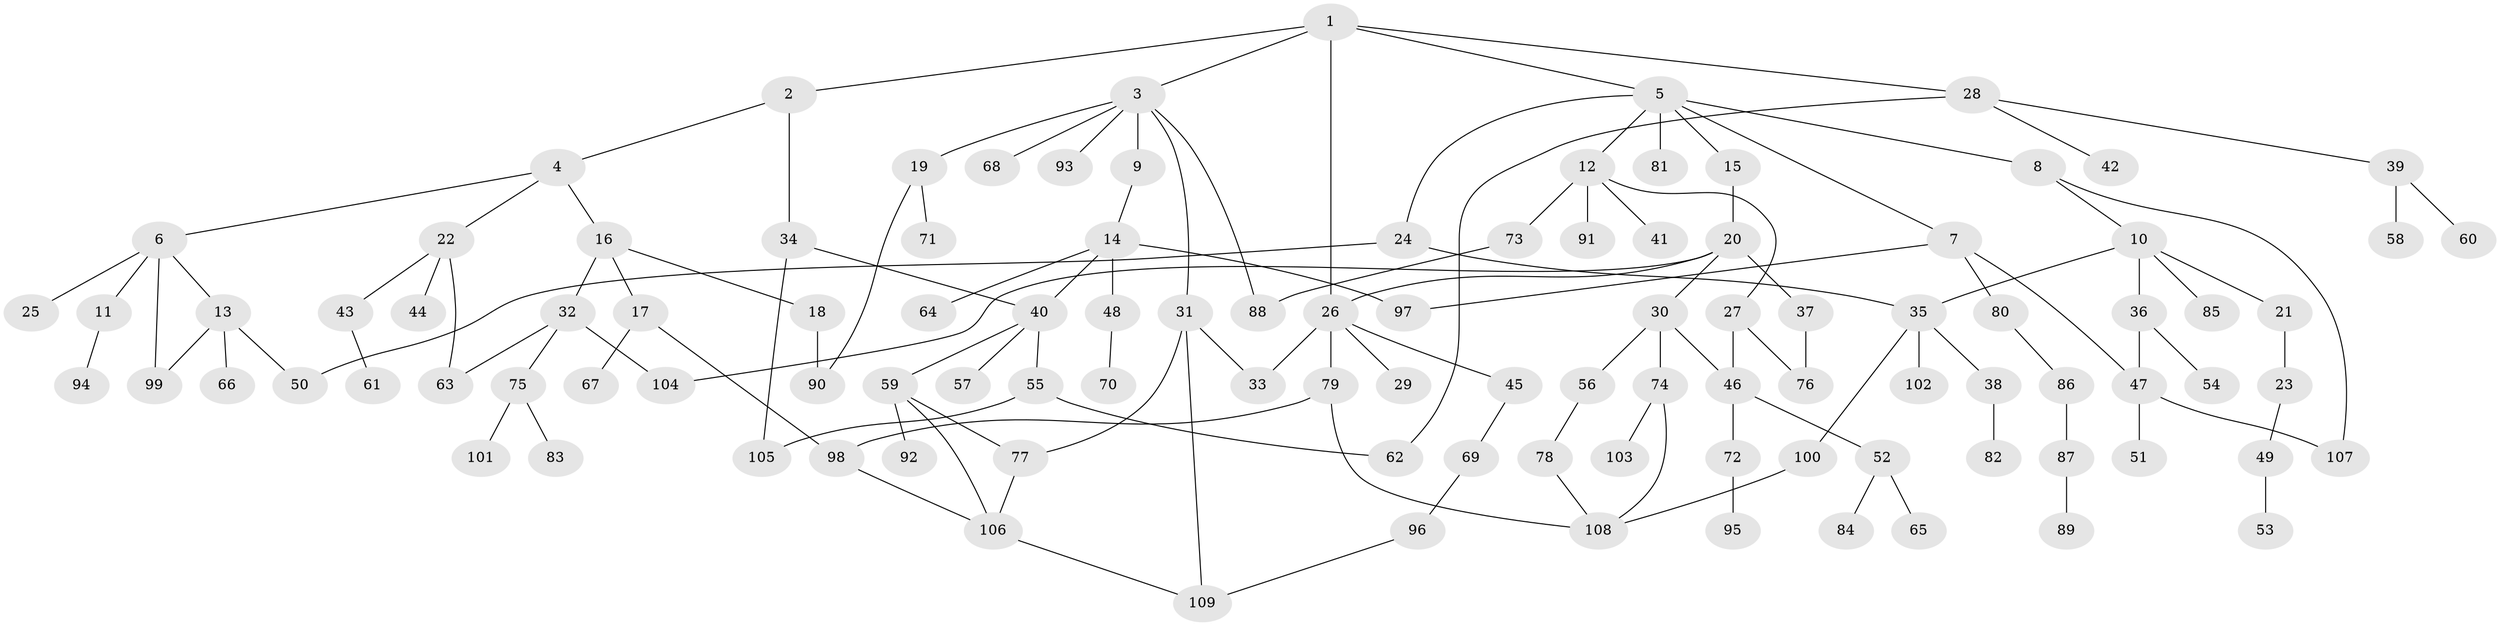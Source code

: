 // Generated by graph-tools (version 1.1) at 2025/41/03/09/25 04:41:25]
// undirected, 109 vertices, 134 edges
graph export_dot {
graph [start="1"]
  node [color=gray90,style=filled];
  1;
  2;
  3;
  4;
  5;
  6;
  7;
  8;
  9;
  10;
  11;
  12;
  13;
  14;
  15;
  16;
  17;
  18;
  19;
  20;
  21;
  22;
  23;
  24;
  25;
  26;
  27;
  28;
  29;
  30;
  31;
  32;
  33;
  34;
  35;
  36;
  37;
  38;
  39;
  40;
  41;
  42;
  43;
  44;
  45;
  46;
  47;
  48;
  49;
  50;
  51;
  52;
  53;
  54;
  55;
  56;
  57;
  58;
  59;
  60;
  61;
  62;
  63;
  64;
  65;
  66;
  67;
  68;
  69;
  70;
  71;
  72;
  73;
  74;
  75;
  76;
  77;
  78;
  79;
  80;
  81;
  82;
  83;
  84;
  85;
  86;
  87;
  88;
  89;
  90;
  91;
  92;
  93;
  94;
  95;
  96;
  97;
  98;
  99;
  100;
  101;
  102;
  103;
  104;
  105;
  106;
  107;
  108;
  109;
  1 -- 2;
  1 -- 3;
  1 -- 5;
  1 -- 28;
  1 -- 26;
  2 -- 4;
  2 -- 34;
  3 -- 9;
  3 -- 19;
  3 -- 31;
  3 -- 68;
  3 -- 93;
  3 -- 88;
  4 -- 6;
  4 -- 16;
  4 -- 22;
  5 -- 7;
  5 -- 8;
  5 -- 12;
  5 -- 15;
  5 -- 24;
  5 -- 81;
  6 -- 11;
  6 -- 13;
  6 -- 25;
  6 -- 99;
  7 -- 47;
  7 -- 80;
  7 -- 97;
  8 -- 10;
  8 -- 107;
  9 -- 14;
  10 -- 21;
  10 -- 35;
  10 -- 36;
  10 -- 85;
  11 -- 94;
  12 -- 27;
  12 -- 41;
  12 -- 73;
  12 -- 91;
  13 -- 50;
  13 -- 66;
  13 -- 99;
  14 -- 40;
  14 -- 48;
  14 -- 64;
  14 -- 97;
  15 -- 20;
  16 -- 17;
  16 -- 18;
  16 -- 32;
  17 -- 67;
  17 -- 98;
  18 -- 90;
  19 -- 71;
  19 -- 90;
  20 -- 26;
  20 -- 30;
  20 -- 37;
  20 -- 104;
  21 -- 23;
  22 -- 43;
  22 -- 44;
  22 -- 63;
  23 -- 49;
  24 -- 50;
  24 -- 35;
  26 -- 29;
  26 -- 33;
  26 -- 45;
  26 -- 79;
  27 -- 46;
  27 -- 76;
  28 -- 39;
  28 -- 42;
  28 -- 62;
  30 -- 56;
  30 -- 74;
  30 -- 46;
  31 -- 77;
  31 -- 109;
  31 -- 33;
  32 -- 63;
  32 -- 75;
  32 -- 104;
  34 -- 105;
  34 -- 40;
  35 -- 38;
  35 -- 100;
  35 -- 102;
  36 -- 54;
  36 -- 47;
  37 -- 76;
  38 -- 82;
  39 -- 58;
  39 -- 60;
  40 -- 55;
  40 -- 57;
  40 -- 59;
  43 -- 61;
  45 -- 69;
  46 -- 52;
  46 -- 72;
  47 -- 51;
  47 -- 107;
  48 -- 70;
  49 -- 53;
  52 -- 65;
  52 -- 84;
  55 -- 105;
  55 -- 62;
  56 -- 78;
  59 -- 92;
  59 -- 77;
  59 -- 106;
  69 -- 96;
  72 -- 95;
  73 -- 88;
  74 -- 103;
  74 -- 108;
  75 -- 83;
  75 -- 101;
  77 -- 106;
  78 -- 108;
  79 -- 98;
  79 -- 108;
  80 -- 86;
  86 -- 87;
  87 -- 89;
  96 -- 109;
  98 -- 106;
  100 -- 108;
  106 -- 109;
}
